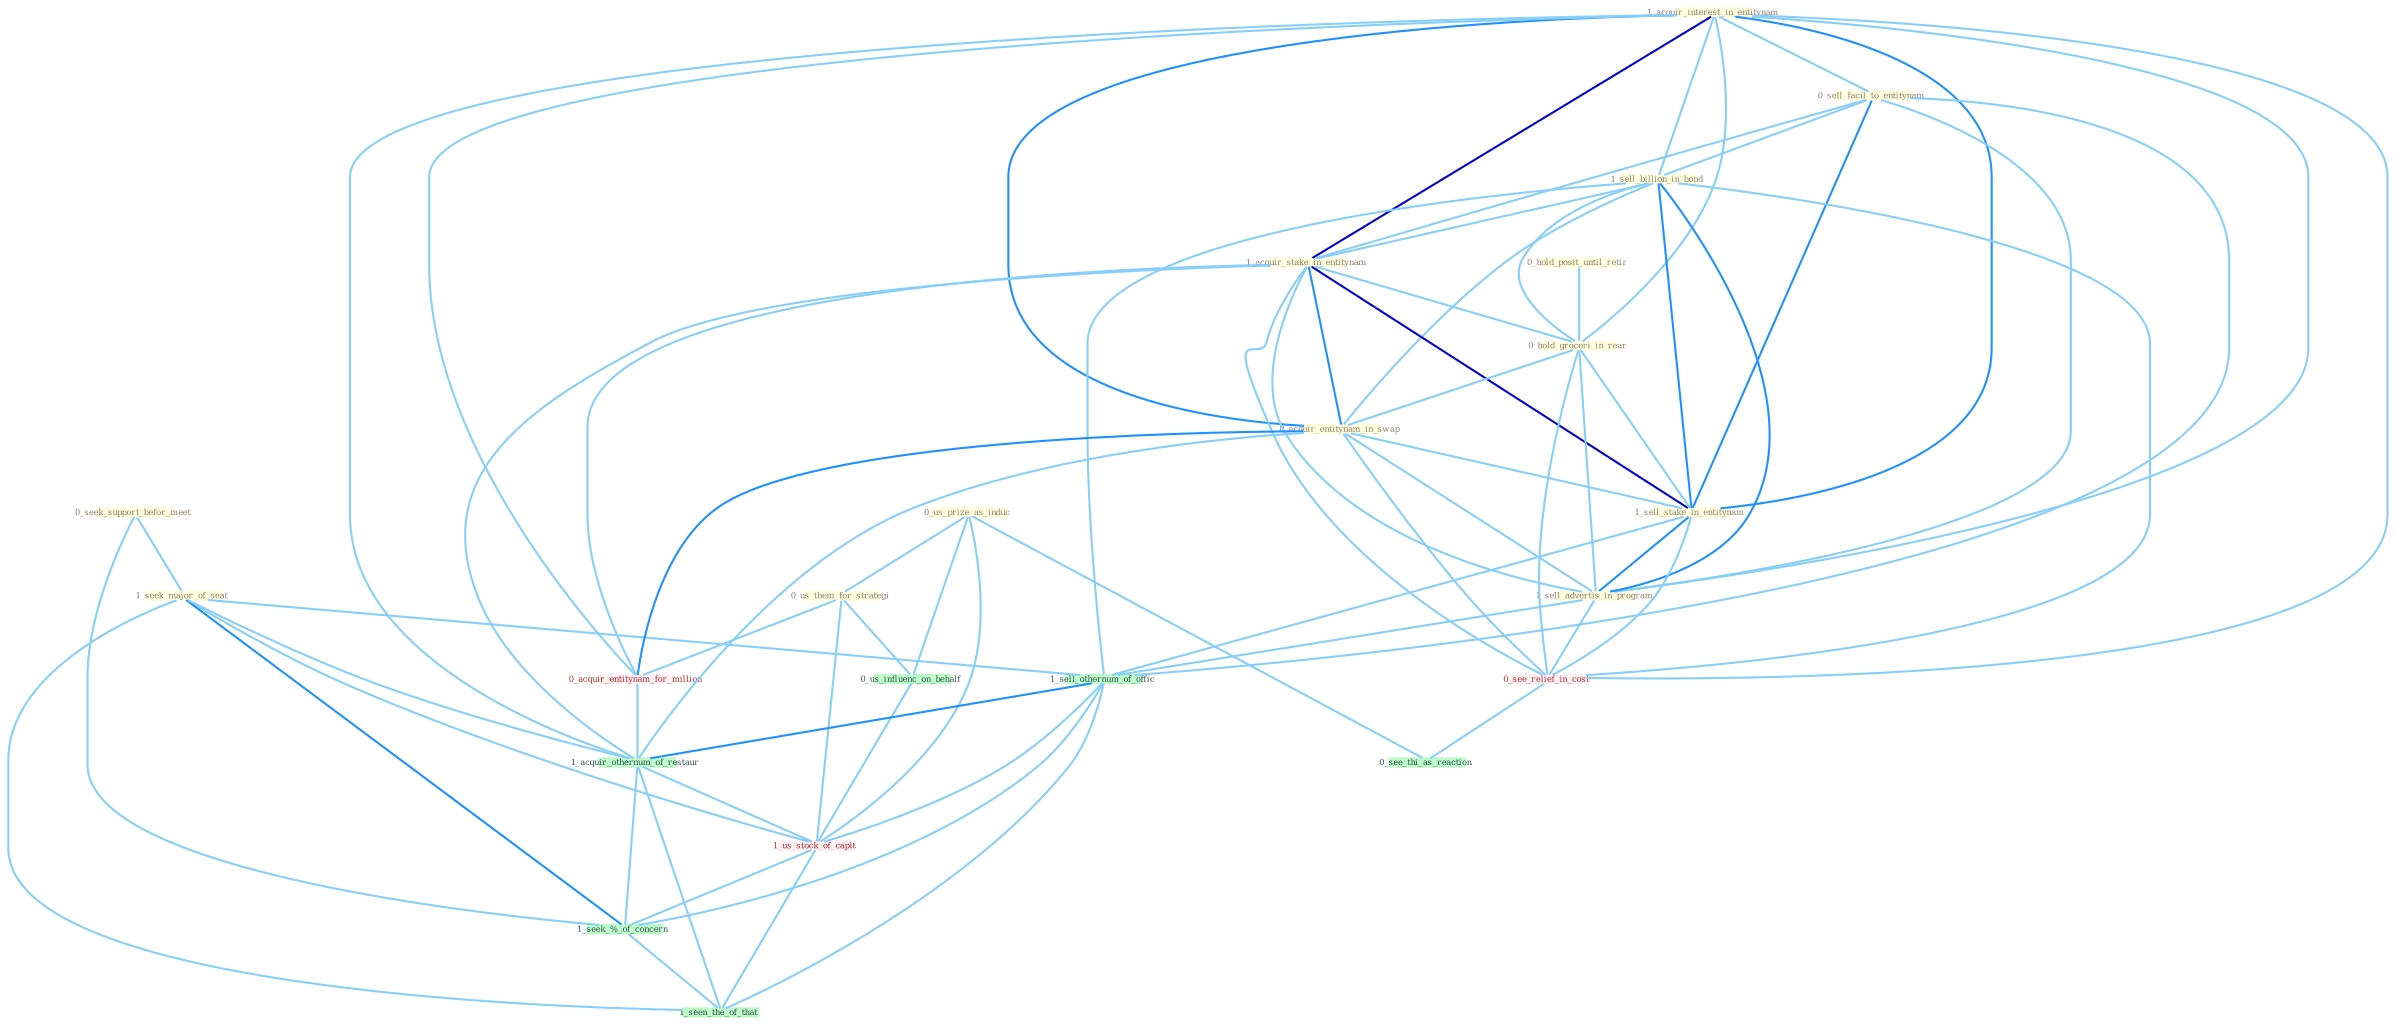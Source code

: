 Graph G{ 
    node
    [shape=polygon,style=filled,width=.5,height=.06,color="#BDFCC9",fixedsize=true,fontsize=4,
    fontcolor="#2f4f4f"];
    {node
    [color="#ffffe0", fontcolor="#8b7d6b"] "0_us_prize_as_induc " "0_seek_support_befor_meet " "0_hold_posit_until_retir " "1_seek_major_of_seat " "0_us_them_for_strategi " "1_acquir_interest_in_entitynam " "0_sell_facil_to_entitynam " "1_sell_billion_in_bond " "1_acquir_stake_in_entitynam " "0_hold_groceri_in_rear " "0_acquir_entitynam_in_swap " "1_sell_stake_in_entitynam " "1_sell_advertis_in_program "}
{node [color="#fff0f5", fontcolor="#b22222"] "0_acquir_entitynam_for_million " "0_see_relief_in_cost " "1_us_stock_of_capit "}
edge [color="#B0E2FF"];

	"0_us_prize_as_induc " -- "0_us_them_for_strategi " [w="1", color="#87cefa" ];
	"0_us_prize_as_induc " -- "0_us_influenc_on_behalf " [w="1", color="#87cefa" ];
	"0_us_prize_as_induc " -- "0_see_thi_as_reaction " [w="1", color="#87cefa" ];
	"0_us_prize_as_induc " -- "1_us_stock_of_capit " [w="1", color="#87cefa" ];
	"0_seek_support_befor_meet " -- "1_seek_major_of_seat " [w="1", color="#87cefa" ];
	"0_seek_support_befor_meet " -- "1_seek_%_of_concern " [w="1", color="#87cefa" ];
	"0_hold_posit_until_retir " -- "0_hold_groceri_in_rear " [w="1", color="#87cefa" ];
	"1_seek_major_of_seat " -- "1_sell_othernum_of_offic " [w="1", color="#87cefa" ];
	"1_seek_major_of_seat " -- "1_acquir_othernum_of_restaur " [w="1", color="#87cefa" ];
	"1_seek_major_of_seat " -- "1_us_stock_of_capit " [w="1", color="#87cefa" ];
	"1_seek_major_of_seat " -- "1_seek_%_of_concern " [w="2", color="#1e90ff" , len=0.8];
	"1_seek_major_of_seat " -- "1_seen_the_of_that " [w="1", color="#87cefa" ];
	"0_us_them_for_strategi " -- "0_acquir_entitynam_for_million " [w="1", color="#87cefa" ];
	"0_us_them_for_strategi " -- "0_us_influenc_on_behalf " [w="1", color="#87cefa" ];
	"0_us_them_for_strategi " -- "1_us_stock_of_capit " [w="1", color="#87cefa" ];
	"1_acquir_interest_in_entitynam " -- "0_sell_facil_to_entitynam " [w="1", color="#87cefa" ];
	"1_acquir_interest_in_entitynam " -- "1_sell_billion_in_bond " [w="1", color="#87cefa" ];
	"1_acquir_interest_in_entitynam " -- "1_acquir_stake_in_entitynam " [w="3", color="#0000cd" , len=0.6];
	"1_acquir_interest_in_entitynam " -- "0_hold_groceri_in_rear " [w="1", color="#87cefa" ];
	"1_acquir_interest_in_entitynam " -- "0_acquir_entitynam_in_swap " [w="2", color="#1e90ff" , len=0.8];
	"1_acquir_interest_in_entitynam " -- "1_sell_stake_in_entitynam " [w="2", color="#1e90ff" , len=0.8];
	"1_acquir_interest_in_entitynam " -- "1_sell_advertis_in_program " [w="1", color="#87cefa" ];
	"1_acquir_interest_in_entitynam " -- "0_acquir_entitynam_for_million " [w="1", color="#87cefa" ];
	"1_acquir_interest_in_entitynam " -- "0_see_relief_in_cost " [w="1", color="#87cefa" ];
	"1_acquir_interest_in_entitynam " -- "1_acquir_othernum_of_restaur " [w="1", color="#87cefa" ];
	"0_sell_facil_to_entitynam " -- "1_sell_billion_in_bond " [w="1", color="#87cefa" ];
	"0_sell_facil_to_entitynam " -- "1_acquir_stake_in_entitynam " [w="1", color="#87cefa" ];
	"0_sell_facil_to_entitynam " -- "1_sell_stake_in_entitynam " [w="2", color="#1e90ff" , len=0.8];
	"0_sell_facil_to_entitynam " -- "1_sell_advertis_in_program " [w="1", color="#87cefa" ];
	"0_sell_facil_to_entitynam " -- "1_sell_othernum_of_offic " [w="1", color="#87cefa" ];
	"1_sell_billion_in_bond " -- "1_acquir_stake_in_entitynam " [w="1", color="#87cefa" ];
	"1_sell_billion_in_bond " -- "0_hold_groceri_in_rear " [w="1", color="#87cefa" ];
	"1_sell_billion_in_bond " -- "0_acquir_entitynam_in_swap " [w="1", color="#87cefa" ];
	"1_sell_billion_in_bond " -- "1_sell_stake_in_entitynam " [w="2", color="#1e90ff" , len=0.8];
	"1_sell_billion_in_bond " -- "1_sell_advertis_in_program " [w="2", color="#1e90ff" , len=0.8];
	"1_sell_billion_in_bond " -- "1_sell_othernum_of_offic " [w="1", color="#87cefa" ];
	"1_sell_billion_in_bond " -- "0_see_relief_in_cost " [w="1", color="#87cefa" ];
	"1_acquir_stake_in_entitynam " -- "0_hold_groceri_in_rear " [w="1", color="#87cefa" ];
	"1_acquir_stake_in_entitynam " -- "0_acquir_entitynam_in_swap " [w="2", color="#1e90ff" , len=0.8];
	"1_acquir_stake_in_entitynam " -- "1_sell_stake_in_entitynam " [w="3", color="#0000cd" , len=0.6];
	"1_acquir_stake_in_entitynam " -- "1_sell_advertis_in_program " [w="1", color="#87cefa" ];
	"1_acquir_stake_in_entitynam " -- "0_acquir_entitynam_for_million " [w="1", color="#87cefa" ];
	"1_acquir_stake_in_entitynam " -- "0_see_relief_in_cost " [w="1", color="#87cefa" ];
	"1_acquir_stake_in_entitynam " -- "1_acquir_othernum_of_restaur " [w="1", color="#87cefa" ];
	"0_hold_groceri_in_rear " -- "0_acquir_entitynam_in_swap " [w="1", color="#87cefa" ];
	"0_hold_groceri_in_rear " -- "1_sell_stake_in_entitynam " [w="1", color="#87cefa" ];
	"0_hold_groceri_in_rear " -- "1_sell_advertis_in_program " [w="1", color="#87cefa" ];
	"0_hold_groceri_in_rear " -- "0_see_relief_in_cost " [w="1", color="#87cefa" ];
	"0_acquir_entitynam_in_swap " -- "1_sell_stake_in_entitynam " [w="1", color="#87cefa" ];
	"0_acquir_entitynam_in_swap " -- "1_sell_advertis_in_program " [w="1", color="#87cefa" ];
	"0_acquir_entitynam_in_swap " -- "0_acquir_entitynam_for_million " [w="2", color="#1e90ff" , len=0.8];
	"0_acquir_entitynam_in_swap " -- "0_see_relief_in_cost " [w="1", color="#87cefa" ];
	"0_acquir_entitynam_in_swap " -- "1_acquir_othernum_of_restaur " [w="1", color="#87cefa" ];
	"1_sell_stake_in_entitynam " -- "1_sell_advertis_in_program " [w="2", color="#1e90ff" , len=0.8];
	"1_sell_stake_in_entitynam " -- "1_sell_othernum_of_offic " [w="1", color="#87cefa" ];
	"1_sell_stake_in_entitynam " -- "0_see_relief_in_cost " [w="1", color="#87cefa" ];
	"1_sell_advertis_in_program " -- "1_sell_othernum_of_offic " [w="1", color="#87cefa" ];
	"1_sell_advertis_in_program " -- "0_see_relief_in_cost " [w="1", color="#87cefa" ];
	"0_acquir_entitynam_for_million " -- "1_acquir_othernum_of_restaur " [w="1", color="#87cefa" ];
	"1_sell_othernum_of_offic " -- "1_acquir_othernum_of_restaur " [w="2", color="#1e90ff" , len=0.8];
	"1_sell_othernum_of_offic " -- "1_us_stock_of_capit " [w="1", color="#87cefa" ];
	"1_sell_othernum_of_offic " -- "1_seek_%_of_concern " [w="1", color="#87cefa" ];
	"1_sell_othernum_of_offic " -- "1_seen_the_of_that " [w="1", color="#87cefa" ];
	"0_us_influenc_on_behalf " -- "1_us_stock_of_capit " [w="1", color="#87cefa" ];
	"0_see_relief_in_cost " -- "0_see_thi_as_reaction " [w="1", color="#87cefa" ];
	"1_acquir_othernum_of_restaur " -- "1_us_stock_of_capit " [w="1", color="#87cefa" ];
	"1_acquir_othernum_of_restaur " -- "1_seek_%_of_concern " [w="1", color="#87cefa" ];
	"1_acquir_othernum_of_restaur " -- "1_seen_the_of_that " [w="1", color="#87cefa" ];
	"1_us_stock_of_capit " -- "1_seek_%_of_concern " [w="1", color="#87cefa" ];
	"1_us_stock_of_capit " -- "1_seen_the_of_that " [w="1", color="#87cefa" ];
	"1_seek_%_of_concern " -- "1_seen_the_of_that " [w="1", color="#87cefa" ];
}